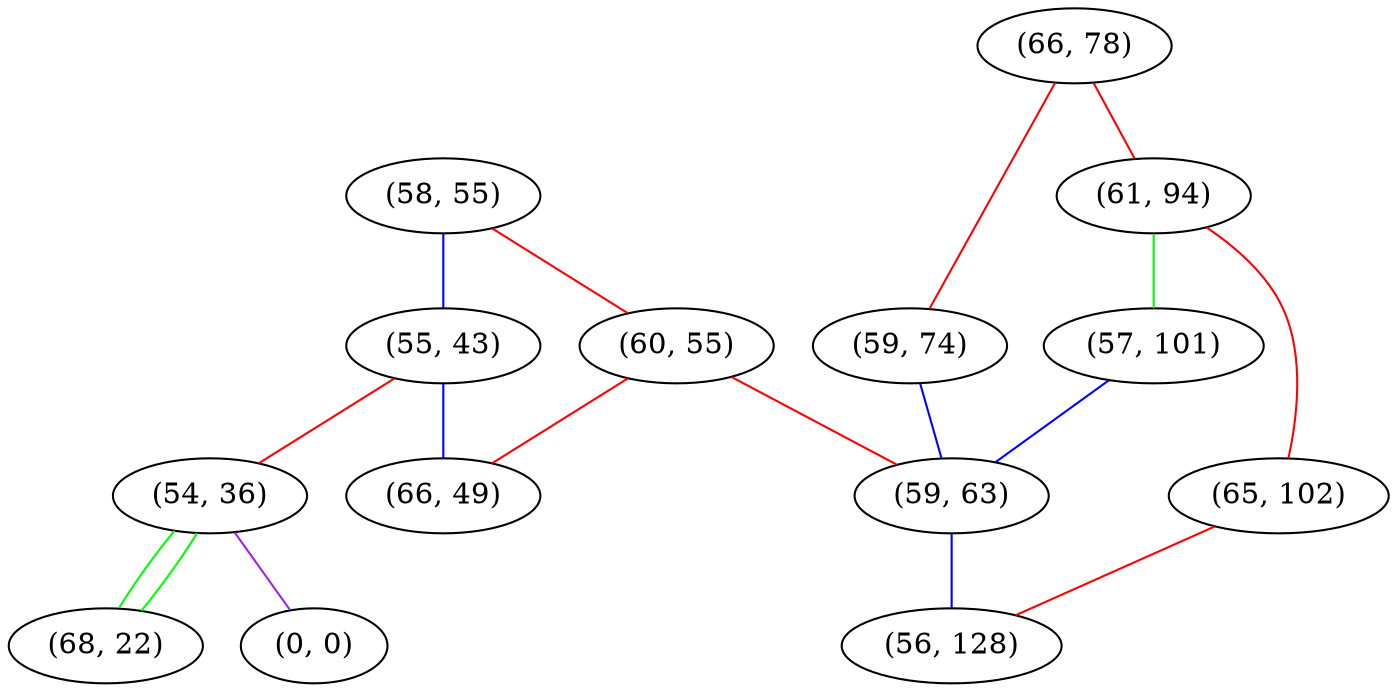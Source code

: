 graph "" {
"(58, 55)";
"(66, 78)";
"(61, 94)";
"(55, 43)";
"(60, 55)";
"(54, 36)";
"(59, 74)";
"(0, 0)";
"(65, 102)";
"(68, 22)";
"(57, 101)";
"(59, 63)";
"(56, 128)";
"(66, 49)";
"(58, 55)" -- "(55, 43)"  [color=blue, key=0, weight=3];
"(58, 55)" -- "(60, 55)"  [color=red, key=0, weight=1];
"(66, 78)" -- "(61, 94)"  [color=red, key=0, weight=1];
"(66, 78)" -- "(59, 74)"  [color=red, key=0, weight=1];
"(61, 94)" -- "(57, 101)"  [color=green, key=0, weight=2];
"(61, 94)" -- "(65, 102)"  [color=red, key=0, weight=1];
"(55, 43)" -- "(54, 36)"  [color=red, key=0, weight=1];
"(55, 43)" -- "(66, 49)"  [color=blue, key=0, weight=3];
"(60, 55)" -- "(59, 63)"  [color=red, key=0, weight=1];
"(60, 55)" -- "(66, 49)"  [color=red, key=0, weight=1];
"(54, 36)" -- "(0, 0)"  [color=purple, key=0, weight=4];
"(54, 36)" -- "(68, 22)"  [color=green, key=0, weight=2];
"(54, 36)" -- "(68, 22)"  [color=green, key=1, weight=2];
"(59, 74)" -- "(59, 63)"  [color=blue, key=0, weight=3];
"(65, 102)" -- "(56, 128)"  [color=red, key=0, weight=1];
"(57, 101)" -- "(59, 63)"  [color=blue, key=0, weight=3];
"(59, 63)" -- "(56, 128)"  [color=blue, key=0, weight=3];
}

